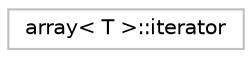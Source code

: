 digraph "Graphical Class Hierarchy"
{
 // LATEX_PDF_SIZE
  edge [fontname="Helvetica",fontsize="10",labelfontname="Helvetica",labelfontsize="10"];
  node [fontname="Helvetica",fontsize="10",shape=record];
  rankdir="LR";
  Node0 [label="array\< T \>::iterator",height=0.2,width=0.4,color="grey75", fillcolor="white", style="filled",tooltip="STL iterator class."];
}
